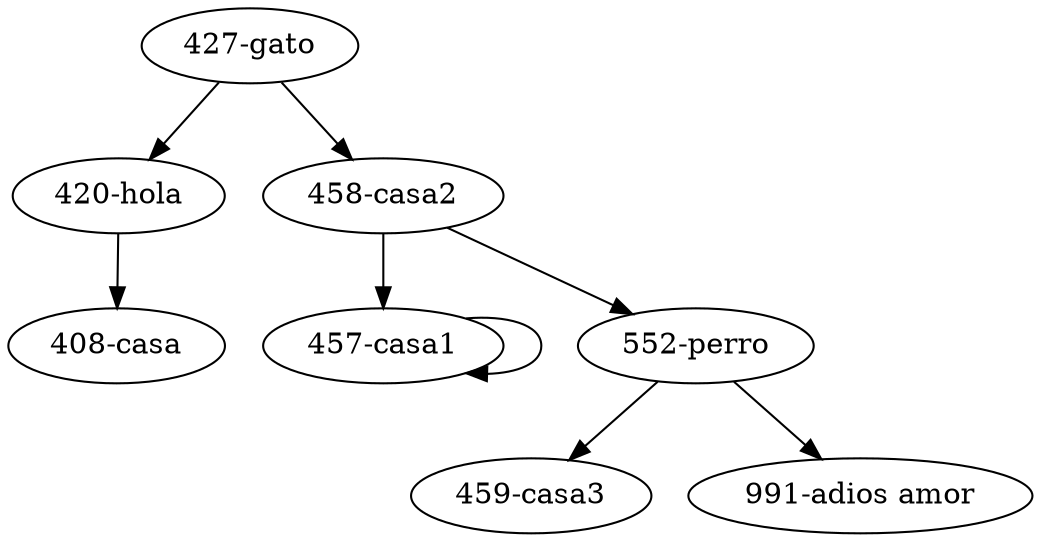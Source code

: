 digraph G {
node427[label="427-gato"]

node427 -> node420
node420[label="420-hola"]

node420 -> node408
node408[label="408-casa"]

node427 -> node458
node458[label="458-casa2"]

node458 -> node457
node457[label="457-casa1"]

node457 -> node457
node457[label="457-casa1"]

node458 -> node552
node552[label="552-perro"]

node552 -> node459
node459[label="459-casa3"]

node552 -> node991
node991[label="991-adios amor"]

}